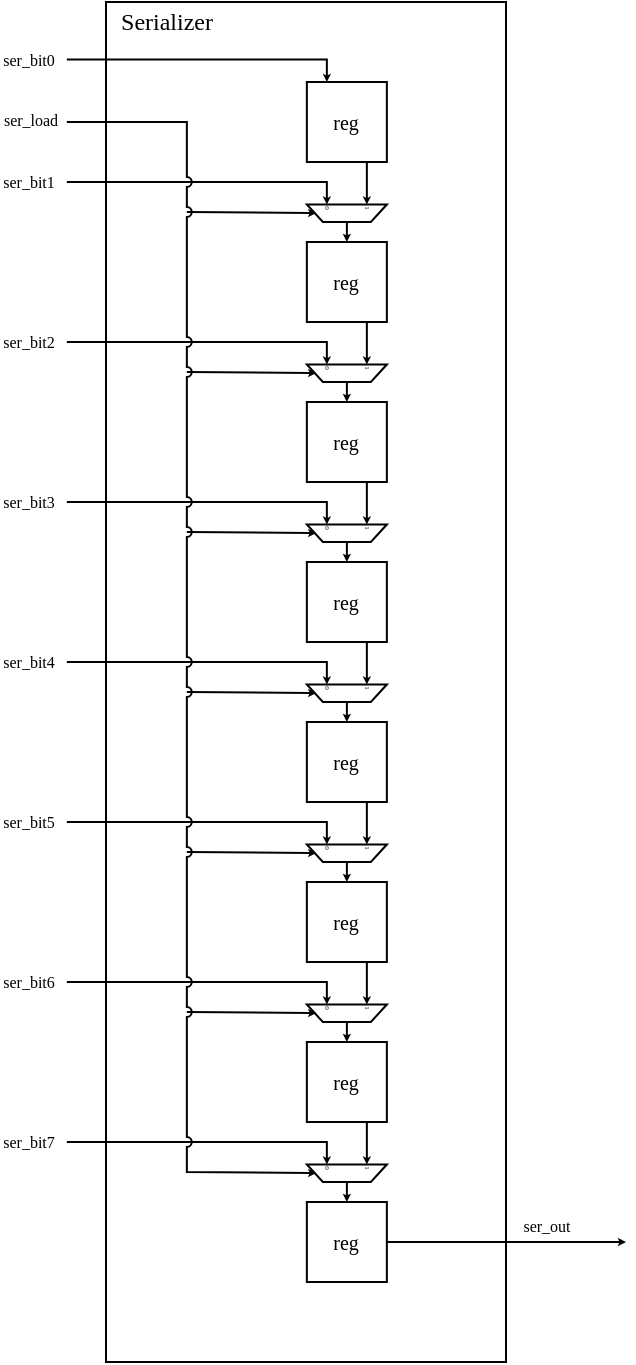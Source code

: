 <mxfile version="16.6.2" type="github">
  <diagram id="MqHUhfrrWIdtyrn8XvhO" name="Page-1">
    <mxGraphModel dx="785" dy="544" grid="1" gridSize="10" guides="1" tooltips="1" connect="1" arrows="1" fold="1" page="1" pageScale="1" pageWidth="827" pageHeight="1169" math="0" shadow="0">
      <root>
        <mxCell id="0" />
        <mxCell id="1" parent="0" />
        <mxCell id="OKn4Y-EZjeskhZOx6g82-7" value="reg" style="whiteSpace=wrap;html=1;aspect=fixed;fontFamily=Times New Roman;fontSize=10;" vertex="1" parent="1">
          <mxGeometry x="260.43" y="80" width="40" height="40" as="geometry" />
        </mxCell>
        <mxCell id="OKn4Y-EZjeskhZOx6g82-15" value="" style="shape=stencil(vZVRb4MgEMc/Da8NyprudXHb4x6WfQGqtJIiGGDa7tPvEOyqrXYx2sSgd3/4cZxwIJKYnJYMxThH5BXFcYQxtGDXPZuakqXWOyuqOd0K5hVjtTqwmmc2MLjMmebWqeQN4Rfo4x6SpEpKgHAlTUe50AFGuYSx+OhhYfpTxyqBXzDLdAjSe1H8PhW7itdLkTfzkVfrZZIRPSbHsyUiWgrcjTha6sfNBo6mY0kCnqEDSZItTQ97rb5ldj1qUNspzW4If7K0hv+4atO8mvCe8Piy3aAdLbg4gR0+moFfsEgDvg9WQ/upCirvkLgQvlaNdCqpq2JXQisXqmJ3atNtcgsQXF4AztU1IOZgPE9g9PY9/hciFcqMpRL8A9kkiWVHt43hd3Q26XlJ3ayE01NRwffS+wqeZe0FNBRAfxI8Nslm4iSDO6pJwNWJaLz+zm0cvw==);whiteSpace=wrap;html=1;verticalAlign=middle;spacingTop=0;spacingLeft=5;rotation=90;fontFamily=Times New Roman;fontSize=10;autosize=0;" vertex="1" parent="1">
          <mxGeometry x="276.06" y="125.63" width="8.75" height="40" as="geometry" />
        </mxCell>
        <mxCell id="OKn4Y-EZjeskhZOx6g82-16" value="" style="endArrow=classic;html=1;rounded=0;fontFamily=Times New Roman;fontSize=10;exitX=1;exitY=0.5;exitDx=0;exitDy=0;jumpSize=1;strokeWidth=1;endSize=1;startSize=1;" edge="1" parent="1" source="OKn4Y-EZjeskhZOx6g82-15">
          <mxGeometry width="50" height="50" relative="1" as="geometry">
            <mxPoint x="230.43" y="220" as="sourcePoint" />
            <mxPoint x="280.43" y="160" as="targetPoint" />
          </mxGeometry>
        </mxCell>
        <mxCell id="OKn4Y-EZjeskhZOx6g82-18" value="" style="endArrow=classic;html=1;rounded=0;fontFamily=Times New Roman;fontSize=10;jumpSize=1;strokeWidth=1;endSize=1;startSize=1;entryX=0;entryY=0.25;entryDx=0;entryDy=0;exitX=0.75;exitY=1;exitDx=0;exitDy=0;" edge="1" parent="1" source="OKn4Y-EZjeskhZOx6g82-7" target="OKn4Y-EZjeskhZOx6g82-15">
          <mxGeometry width="50" height="50" relative="1" as="geometry">
            <mxPoint x="290.43" y="160" as="sourcePoint" />
            <mxPoint x="290.43" y="140" as="targetPoint" />
          </mxGeometry>
        </mxCell>
        <mxCell id="OKn4Y-EZjeskhZOx6g82-21" value="" style="endArrow=classic;html=1;rounded=0;fontFamily=Times New Roman;fontSize=10;startSize=1;endSize=1;strokeWidth=1;jumpSize=1;entryX=0;entryY=0.75;entryDx=0;entryDy=0;" edge="1" parent="1" target="OKn4Y-EZjeskhZOx6g82-15">
          <mxGeometry width="50" height="50" relative="1" as="geometry">
            <mxPoint x="140.43" y="130" as="sourcePoint" />
            <mxPoint x="250.43" y="140" as="targetPoint" />
            <Array as="points">
              <mxPoint x="270.43" y="130" />
            </Array>
          </mxGeometry>
        </mxCell>
        <mxCell id="OKn4Y-EZjeskhZOx6g82-22" value="" style="endArrow=classic;html=1;rounded=0;fontFamily=Times New Roman;fontSize=10;startSize=1;endSize=1;strokeWidth=1;jumpSize=1;entryX=0.485;entryY=0.883;entryDx=0;entryDy=0;entryPerimeter=0;" edge="1" parent="1" target="OKn4Y-EZjeskhZOx6g82-15">
          <mxGeometry width="50" height="50" relative="1" as="geometry">
            <mxPoint x="200.43" y="145" as="sourcePoint" />
            <mxPoint x="250.43" y="140" as="targetPoint" />
            <Array as="points" />
          </mxGeometry>
        </mxCell>
        <mxCell id="OKn4Y-EZjeskhZOx6g82-23" value="reg" style="whiteSpace=wrap;html=1;aspect=fixed;fontFamily=Times New Roman;fontSize=10;" vertex="1" parent="1">
          <mxGeometry x="260.43" y="160" width="40" height="40" as="geometry" />
        </mxCell>
        <mxCell id="OKn4Y-EZjeskhZOx6g82-24" value="" style="shape=stencil(vZVRb4MgEMc/Da8NyprudXHb4x6WfQGqtJIiGGDa7tPvEOyqrXYx2sSgd3/4cZxwIJKYnJYMxThH5BXFcYQxtGDXPZuakqXWOyuqOd0K5hVjtTqwmmc2MLjMmebWqeQN4Rfo4x6SpEpKgHAlTUe50AFGuYSx+OhhYfpTxyqBXzDLdAjSe1H8PhW7itdLkTfzkVfrZZIRPSbHsyUiWgrcjTha6sfNBo6mY0kCnqEDSZItTQ97rb5ldj1qUNspzW4If7K0hv+4atO8mvCe8Piy3aAdLbg4gR0+moFfsEgDvg9WQ/upCirvkLgQvlaNdCqpq2JXQisXqmJ3atNtcgsQXF4AztU1IOZgPE9g9PY9/hciFcqMpRL8A9kkiWVHt43hd3Q26XlJ3ayE01NRwffS+wqeZe0FNBRAfxI8Nslm4iSDO6pJwNWJaLz+zm0cvw==);whiteSpace=wrap;html=1;verticalAlign=middle;spacingTop=0;spacingLeft=5;rotation=90;fontFamily=Times New Roman;fontSize=10;autosize=0;" vertex="1" parent="1">
          <mxGeometry x="276.06" y="205.63" width="8.75" height="40" as="geometry" />
        </mxCell>
        <mxCell id="OKn4Y-EZjeskhZOx6g82-25" value="" style="endArrow=classic;html=1;rounded=0;fontFamily=Times New Roman;fontSize=10;exitX=1;exitY=0.5;exitDx=0;exitDy=0;jumpSize=1;strokeWidth=1;endSize=1;startSize=1;" edge="1" parent="1" source="OKn4Y-EZjeskhZOx6g82-24">
          <mxGeometry width="50" height="50" relative="1" as="geometry">
            <mxPoint x="230.43" y="300" as="sourcePoint" />
            <mxPoint x="280.43" y="240" as="targetPoint" />
          </mxGeometry>
        </mxCell>
        <mxCell id="OKn4Y-EZjeskhZOx6g82-26" value="" style="endArrow=classic;html=1;rounded=0;fontFamily=Times New Roman;fontSize=10;jumpSize=1;strokeWidth=1;endSize=1;startSize=1;entryX=0;entryY=0.25;entryDx=0;entryDy=0;exitX=0.75;exitY=1;exitDx=0;exitDy=0;" edge="1" parent="1" source="OKn4Y-EZjeskhZOx6g82-23" target="OKn4Y-EZjeskhZOx6g82-24">
          <mxGeometry width="50" height="50" relative="1" as="geometry">
            <mxPoint x="290.43" y="240" as="sourcePoint" />
            <mxPoint x="290.43" y="220" as="targetPoint" />
          </mxGeometry>
        </mxCell>
        <mxCell id="OKn4Y-EZjeskhZOx6g82-27" value="" style="endArrow=classic;html=1;rounded=0;fontFamily=Times New Roman;fontSize=10;startSize=1;endSize=1;strokeWidth=1;jumpSize=5;entryX=0;entryY=0.75;entryDx=0;entryDy=0;jumpStyle=arc;" edge="1" parent="1" target="OKn4Y-EZjeskhZOx6g82-24">
          <mxGeometry width="50" height="50" relative="1" as="geometry">
            <mxPoint x="140.43" y="210" as="sourcePoint" />
            <mxPoint x="250.43" y="220" as="targetPoint" />
            <Array as="points">
              <mxPoint x="270.43" y="210" />
            </Array>
          </mxGeometry>
        </mxCell>
        <mxCell id="OKn4Y-EZjeskhZOx6g82-28" value="" style="endArrow=classic;html=1;rounded=0;fontFamily=Times New Roman;fontSize=10;startSize=1;endSize=1;strokeWidth=1;jumpSize=1;entryX=0.485;entryY=0.883;entryDx=0;entryDy=0;entryPerimeter=0;" edge="1" parent="1" target="OKn4Y-EZjeskhZOx6g82-24">
          <mxGeometry width="50" height="50" relative="1" as="geometry">
            <mxPoint x="200.43" y="225" as="sourcePoint" />
            <mxPoint x="250.43" y="220" as="targetPoint" />
          </mxGeometry>
        </mxCell>
        <mxCell id="OKn4Y-EZjeskhZOx6g82-29" value="reg" style="whiteSpace=wrap;html=1;aspect=fixed;fontFamily=Times New Roman;fontSize=10;" vertex="1" parent="1">
          <mxGeometry x="260.43" y="240" width="40" height="40" as="geometry" />
        </mxCell>
        <mxCell id="OKn4Y-EZjeskhZOx6g82-30" value="" style="shape=stencil(vZVRb4MgEMc/Da8NyprudXHb4x6WfQGqtJIiGGDa7tPvEOyqrXYx2sSgd3/4cZxwIJKYnJYMxThH5BXFcYQxtGDXPZuakqXWOyuqOd0K5hVjtTqwmmc2MLjMmebWqeQN4Rfo4x6SpEpKgHAlTUe50AFGuYSx+OhhYfpTxyqBXzDLdAjSe1H8PhW7itdLkTfzkVfrZZIRPSbHsyUiWgrcjTha6sfNBo6mY0kCnqEDSZItTQ97rb5ldj1qUNspzW4If7K0hv+4atO8mvCe8Piy3aAdLbg4gR0+moFfsEgDvg9WQ/upCirvkLgQvlaNdCqpq2JXQisXqmJ3atNtcgsQXF4AztU1IOZgPE9g9PY9/hciFcqMpRL8A9kkiWVHt43hd3Q26XlJ3ayE01NRwffS+wqeZe0FNBRAfxI8Nslm4iSDO6pJwNWJaLz+zm0cvw==);whiteSpace=wrap;html=1;verticalAlign=middle;spacingTop=0;spacingLeft=5;rotation=90;fontFamily=Times New Roman;fontSize=10;autosize=0;" vertex="1" parent="1">
          <mxGeometry x="276.06" y="285.63" width="8.75" height="40" as="geometry" />
        </mxCell>
        <mxCell id="OKn4Y-EZjeskhZOx6g82-31" value="" style="endArrow=classic;html=1;rounded=0;fontFamily=Times New Roman;fontSize=10;exitX=1;exitY=0.5;exitDx=0;exitDy=0;jumpSize=1;strokeWidth=1;endSize=1;startSize=1;" edge="1" parent="1" source="OKn4Y-EZjeskhZOx6g82-30">
          <mxGeometry width="50" height="50" relative="1" as="geometry">
            <mxPoint x="230.43" y="380" as="sourcePoint" />
            <mxPoint x="280.43" y="320" as="targetPoint" />
          </mxGeometry>
        </mxCell>
        <mxCell id="OKn4Y-EZjeskhZOx6g82-32" value="" style="endArrow=classic;html=1;rounded=0;fontFamily=Times New Roman;fontSize=10;jumpSize=1;strokeWidth=1;endSize=1;startSize=1;entryX=0;entryY=0.25;entryDx=0;entryDy=0;exitX=0.75;exitY=1;exitDx=0;exitDy=0;" edge="1" parent="1" source="OKn4Y-EZjeskhZOx6g82-29" target="OKn4Y-EZjeskhZOx6g82-30">
          <mxGeometry width="50" height="50" relative="1" as="geometry">
            <mxPoint x="290.43" y="320" as="sourcePoint" />
            <mxPoint x="290.43" y="300" as="targetPoint" />
          </mxGeometry>
        </mxCell>
        <mxCell id="OKn4Y-EZjeskhZOx6g82-33" value="" style="endArrow=classic;html=1;rounded=0;fontFamily=Times New Roman;fontSize=10;startSize=1;endSize=1;strokeWidth=1;jumpSize=1;entryX=0;entryY=0.75;entryDx=0;entryDy=0;" edge="1" parent="1" target="OKn4Y-EZjeskhZOx6g82-30">
          <mxGeometry width="50" height="50" relative="1" as="geometry">
            <mxPoint x="140.43" y="290" as="sourcePoint" />
            <mxPoint x="250.43" y="300" as="targetPoint" />
            <Array as="points">
              <mxPoint x="270.43" y="290" />
            </Array>
          </mxGeometry>
        </mxCell>
        <mxCell id="OKn4Y-EZjeskhZOx6g82-34" value="" style="endArrow=classic;html=1;rounded=0;fontFamily=Times New Roman;fontSize=10;startSize=1;endSize=1;strokeWidth=1;jumpSize=1;entryX=0.485;entryY=0.883;entryDx=0;entryDy=0;entryPerimeter=0;" edge="1" parent="1" target="OKn4Y-EZjeskhZOx6g82-30">
          <mxGeometry width="50" height="50" relative="1" as="geometry">
            <mxPoint x="200.43" y="305" as="sourcePoint" />
            <mxPoint x="250.43" y="300" as="targetPoint" />
          </mxGeometry>
        </mxCell>
        <mxCell id="OKn4Y-EZjeskhZOx6g82-35" value="reg" style="whiteSpace=wrap;html=1;aspect=fixed;fontFamily=Times New Roman;fontSize=10;" vertex="1" parent="1">
          <mxGeometry x="260.43" y="320" width="40" height="40" as="geometry" />
        </mxCell>
        <mxCell id="OKn4Y-EZjeskhZOx6g82-36" value="" style="shape=stencil(vZVRb4MgEMc/Da8NyprudXHb4x6WfQGqtJIiGGDa7tPvEOyqrXYx2sSgd3/4cZxwIJKYnJYMxThH5BXFcYQxtGDXPZuakqXWOyuqOd0K5hVjtTqwmmc2MLjMmebWqeQN4Rfo4x6SpEpKgHAlTUe50AFGuYSx+OhhYfpTxyqBXzDLdAjSe1H8PhW7itdLkTfzkVfrZZIRPSbHsyUiWgrcjTha6sfNBo6mY0kCnqEDSZItTQ97rb5ldj1qUNspzW4If7K0hv+4atO8mvCe8Piy3aAdLbg4gR0+moFfsEgDvg9WQ/upCirvkLgQvlaNdCqpq2JXQisXqmJ3atNtcgsQXF4AztU1IOZgPE9g9PY9/hciFcqMpRL8A9kkiWVHt43hd3Q26XlJ3ayE01NRwffS+wqeZe0FNBRAfxI8Nslm4iSDO6pJwNWJaLz+zm0cvw==);whiteSpace=wrap;html=1;verticalAlign=middle;spacingTop=0;spacingLeft=5;rotation=90;fontFamily=Times New Roman;fontSize=10;autosize=0;" vertex="1" parent="1">
          <mxGeometry x="276.06" y="365.63" width="8.75" height="40" as="geometry" />
        </mxCell>
        <mxCell id="OKn4Y-EZjeskhZOx6g82-37" value="" style="endArrow=classic;html=1;rounded=0;fontFamily=Times New Roman;fontSize=10;exitX=1;exitY=0.5;exitDx=0;exitDy=0;jumpSize=1;strokeWidth=1;endSize=1;startSize=1;" edge="1" parent="1" source="OKn4Y-EZjeskhZOx6g82-36">
          <mxGeometry width="50" height="50" relative="1" as="geometry">
            <mxPoint x="230.43" y="460" as="sourcePoint" />
            <mxPoint x="280.43" y="400" as="targetPoint" />
          </mxGeometry>
        </mxCell>
        <mxCell id="OKn4Y-EZjeskhZOx6g82-38" value="" style="endArrow=classic;html=1;rounded=0;fontFamily=Times New Roman;fontSize=10;jumpSize=1;strokeWidth=1;endSize=1;startSize=1;entryX=0;entryY=0.25;entryDx=0;entryDy=0;exitX=0.75;exitY=1;exitDx=0;exitDy=0;" edge="1" parent="1" source="OKn4Y-EZjeskhZOx6g82-35" target="OKn4Y-EZjeskhZOx6g82-36">
          <mxGeometry width="50" height="50" relative="1" as="geometry">
            <mxPoint x="290.43" y="400" as="sourcePoint" />
            <mxPoint x="290.43" y="380" as="targetPoint" />
          </mxGeometry>
        </mxCell>
        <mxCell id="OKn4Y-EZjeskhZOx6g82-39" value="" style="endArrow=classic;html=1;rounded=0;fontFamily=Times New Roman;fontSize=10;startSize=1;endSize=1;strokeWidth=1;jumpSize=1;entryX=0;entryY=0.75;entryDx=0;entryDy=0;" edge="1" parent="1" target="OKn4Y-EZjeskhZOx6g82-36">
          <mxGeometry width="50" height="50" relative="1" as="geometry">
            <mxPoint x="140.43" y="370" as="sourcePoint" />
            <mxPoint x="250.43" y="380" as="targetPoint" />
            <Array as="points">
              <mxPoint x="270.43" y="370" />
            </Array>
          </mxGeometry>
        </mxCell>
        <mxCell id="OKn4Y-EZjeskhZOx6g82-40" value="" style="endArrow=classic;html=1;rounded=0;fontFamily=Times New Roman;fontSize=10;startSize=1;endSize=1;strokeWidth=1;jumpSize=1;entryX=0.485;entryY=0.883;entryDx=0;entryDy=0;entryPerimeter=0;" edge="1" parent="1" target="OKn4Y-EZjeskhZOx6g82-36">
          <mxGeometry width="50" height="50" relative="1" as="geometry">
            <mxPoint x="200.43" y="385" as="sourcePoint" />
            <mxPoint x="250.43" y="380" as="targetPoint" />
          </mxGeometry>
        </mxCell>
        <mxCell id="OKn4Y-EZjeskhZOx6g82-41" value="reg" style="whiteSpace=wrap;html=1;aspect=fixed;fontFamily=Times New Roman;fontSize=10;" vertex="1" parent="1">
          <mxGeometry x="260.43" y="400" width="40" height="40" as="geometry" />
        </mxCell>
        <mxCell id="OKn4Y-EZjeskhZOx6g82-42" value="" style="shape=stencil(vZVRb4MgEMc/Da8NyprudXHb4x6WfQGqtJIiGGDa7tPvEOyqrXYx2sSgd3/4cZxwIJKYnJYMxThH5BXFcYQxtGDXPZuakqXWOyuqOd0K5hVjtTqwmmc2MLjMmebWqeQN4Rfo4x6SpEpKgHAlTUe50AFGuYSx+OhhYfpTxyqBXzDLdAjSe1H8PhW7itdLkTfzkVfrZZIRPSbHsyUiWgrcjTha6sfNBo6mY0kCnqEDSZItTQ97rb5ldj1qUNspzW4If7K0hv+4atO8mvCe8Piy3aAdLbg4gR0+moFfsEgDvg9WQ/upCirvkLgQvlaNdCqpq2JXQisXqmJ3atNtcgsQXF4AztU1IOZgPE9g9PY9/hciFcqMpRL8A9kkiWVHt43hd3Q26XlJ3ayE01NRwffS+wqeZe0FNBRAfxI8Nslm4iSDO6pJwNWJaLz+zm0cvw==);whiteSpace=wrap;html=1;verticalAlign=middle;spacingTop=0;spacingLeft=5;rotation=90;fontFamily=Times New Roman;fontSize=10;autosize=0;" vertex="1" parent="1">
          <mxGeometry x="276.06" y="445.63" width="8.75" height="40" as="geometry" />
        </mxCell>
        <mxCell id="OKn4Y-EZjeskhZOx6g82-43" value="" style="endArrow=classic;html=1;rounded=0;fontFamily=Times New Roman;fontSize=10;exitX=1;exitY=0.5;exitDx=0;exitDy=0;jumpSize=1;strokeWidth=1;endSize=1;startSize=1;" edge="1" parent="1" source="OKn4Y-EZjeskhZOx6g82-42">
          <mxGeometry width="50" height="50" relative="1" as="geometry">
            <mxPoint x="230.43" y="540" as="sourcePoint" />
            <mxPoint x="280.43" y="480" as="targetPoint" />
          </mxGeometry>
        </mxCell>
        <mxCell id="OKn4Y-EZjeskhZOx6g82-44" value="" style="endArrow=classic;html=1;rounded=0;fontFamily=Times New Roman;fontSize=10;jumpSize=1;strokeWidth=1;endSize=1;startSize=1;entryX=0;entryY=0.25;entryDx=0;entryDy=0;exitX=0.75;exitY=1;exitDx=0;exitDy=0;" edge="1" parent="1" source="OKn4Y-EZjeskhZOx6g82-41" target="OKn4Y-EZjeskhZOx6g82-42">
          <mxGeometry width="50" height="50" relative="1" as="geometry">
            <mxPoint x="290.43" y="480" as="sourcePoint" />
            <mxPoint x="290.43" y="460" as="targetPoint" />
          </mxGeometry>
        </mxCell>
        <mxCell id="OKn4Y-EZjeskhZOx6g82-45" value="" style="endArrow=classic;html=1;rounded=0;fontFamily=Times New Roman;fontSize=10;startSize=1;endSize=1;strokeWidth=1;jumpSize=1;entryX=0;entryY=0.75;entryDx=0;entryDy=0;" edge="1" parent="1" target="OKn4Y-EZjeskhZOx6g82-42">
          <mxGeometry width="50" height="50" relative="1" as="geometry">
            <mxPoint x="140.43" y="450" as="sourcePoint" />
            <mxPoint x="250.43" y="460" as="targetPoint" />
            <Array as="points">
              <mxPoint x="270.43" y="450" />
            </Array>
          </mxGeometry>
        </mxCell>
        <mxCell id="OKn4Y-EZjeskhZOx6g82-46" value="" style="endArrow=classic;html=1;rounded=0;fontFamily=Times New Roman;fontSize=10;startSize=1;endSize=1;strokeWidth=1;jumpSize=1;entryX=0.485;entryY=0.883;entryDx=0;entryDy=0;entryPerimeter=0;" edge="1" parent="1" target="OKn4Y-EZjeskhZOx6g82-42">
          <mxGeometry width="50" height="50" relative="1" as="geometry">
            <mxPoint x="200.43" y="465" as="sourcePoint" />
            <mxPoint x="250.43" y="460" as="targetPoint" />
          </mxGeometry>
        </mxCell>
        <mxCell id="OKn4Y-EZjeskhZOx6g82-47" value="reg" style="whiteSpace=wrap;html=1;aspect=fixed;fontFamily=Times New Roman;fontSize=10;" vertex="1" parent="1">
          <mxGeometry x="260.43" y="480" width="40" height="40" as="geometry" />
        </mxCell>
        <mxCell id="OKn4Y-EZjeskhZOx6g82-48" value="" style="shape=stencil(vZVRb4MgEMc/Da8NyprudXHb4x6WfQGqtJIiGGDa7tPvEOyqrXYx2sSgd3/4cZxwIJKYnJYMxThH5BXFcYQxtGDXPZuakqXWOyuqOd0K5hVjtTqwmmc2MLjMmebWqeQN4Rfo4x6SpEpKgHAlTUe50AFGuYSx+OhhYfpTxyqBXzDLdAjSe1H8PhW7itdLkTfzkVfrZZIRPSbHsyUiWgrcjTha6sfNBo6mY0kCnqEDSZItTQ97rb5ldj1qUNspzW4If7K0hv+4atO8mvCe8Piy3aAdLbg4gR0+moFfsEgDvg9WQ/upCirvkLgQvlaNdCqpq2JXQisXqmJ3atNtcgsQXF4AztU1IOZgPE9g9PY9/hciFcqMpRL8A9kkiWVHt43hd3Q26XlJ3ayE01NRwffS+wqeZe0FNBRAfxI8Nslm4iSDO6pJwNWJaLz+zm0cvw==);whiteSpace=wrap;html=1;verticalAlign=middle;spacingTop=0;spacingLeft=5;rotation=90;fontFamily=Times New Roman;fontSize=10;autosize=0;" vertex="1" parent="1">
          <mxGeometry x="276.06" y="525.63" width="8.75" height="40" as="geometry" />
        </mxCell>
        <mxCell id="OKn4Y-EZjeskhZOx6g82-49" value="" style="endArrow=classic;html=1;rounded=0;fontFamily=Times New Roman;fontSize=10;exitX=1;exitY=0.5;exitDx=0;exitDy=0;jumpSize=1;strokeWidth=1;endSize=1;startSize=1;" edge="1" parent="1" source="OKn4Y-EZjeskhZOx6g82-48">
          <mxGeometry width="50" height="50" relative="1" as="geometry">
            <mxPoint x="230.43" y="620" as="sourcePoint" />
            <mxPoint x="280.43" y="560" as="targetPoint" />
          </mxGeometry>
        </mxCell>
        <mxCell id="OKn4Y-EZjeskhZOx6g82-50" value="" style="endArrow=classic;html=1;rounded=0;fontFamily=Times New Roman;fontSize=10;jumpSize=1;strokeWidth=1;endSize=1;startSize=1;entryX=0;entryY=0.25;entryDx=0;entryDy=0;exitX=0.75;exitY=1;exitDx=0;exitDy=0;" edge="1" parent="1" source="OKn4Y-EZjeskhZOx6g82-47" target="OKn4Y-EZjeskhZOx6g82-48">
          <mxGeometry width="50" height="50" relative="1" as="geometry">
            <mxPoint x="290.43" y="560" as="sourcePoint" />
            <mxPoint x="290.43" y="540" as="targetPoint" />
          </mxGeometry>
        </mxCell>
        <mxCell id="OKn4Y-EZjeskhZOx6g82-51" value="" style="endArrow=classic;html=1;rounded=0;fontFamily=Times New Roman;fontSize=10;startSize=1;endSize=1;strokeWidth=1;jumpSize=1;entryX=0;entryY=0.75;entryDx=0;entryDy=0;" edge="1" parent="1" target="OKn4Y-EZjeskhZOx6g82-48">
          <mxGeometry width="50" height="50" relative="1" as="geometry">
            <mxPoint x="140.43" y="530" as="sourcePoint" />
            <mxPoint x="250.43" y="540" as="targetPoint" />
            <Array as="points">
              <mxPoint x="270.43" y="530" />
            </Array>
          </mxGeometry>
        </mxCell>
        <mxCell id="OKn4Y-EZjeskhZOx6g82-52" value="" style="endArrow=classic;html=1;rounded=0;fontFamily=Times New Roman;fontSize=10;startSize=1;endSize=1;strokeWidth=1;jumpSize=1;entryX=0.485;entryY=0.883;entryDx=0;entryDy=0;entryPerimeter=0;" edge="1" parent="1" target="OKn4Y-EZjeskhZOx6g82-48">
          <mxGeometry width="50" height="50" relative="1" as="geometry">
            <mxPoint x="200.43" y="545" as="sourcePoint" />
            <mxPoint x="250.43" y="540" as="targetPoint" />
          </mxGeometry>
        </mxCell>
        <mxCell id="OKn4Y-EZjeskhZOx6g82-53" value="reg" style="whiteSpace=wrap;html=1;aspect=fixed;fontFamily=Times New Roman;fontSize=10;" vertex="1" parent="1">
          <mxGeometry x="260.43" y="560" width="40" height="40" as="geometry" />
        </mxCell>
        <mxCell id="OKn4Y-EZjeskhZOx6g82-54" value="" style="shape=stencil(vZVRb4MgEMc/Da8NyprudXHb4x6WfQGqtJIiGGDa7tPvEOyqrXYx2sSgd3/4cZxwIJKYnJYMxThH5BXFcYQxtGDXPZuakqXWOyuqOd0K5hVjtTqwmmc2MLjMmebWqeQN4Rfo4x6SpEpKgHAlTUe50AFGuYSx+OhhYfpTxyqBXzDLdAjSe1H8PhW7itdLkTfzkVfrZZIRPSbHsyUiWgrcjTha6sfNBo6mY0kCnqEDSZItTQ97rb5ldj1qUNspzW4If7K0hv+4atO8mvCe8Piy3aAdLbg4gR0+moFfsEgDvg9WQ/upCirvkLgQvlaNdCqpq2JXQisXqmJ3atNtcgsQXF4AztU1IOZgPE9g9PY9/hciFcqMpRL8A9kkiWVHt43hd3Q26XlJ3ayE01NRwffS+wqeZe0FNBRAfxI8Nslm4iSDO6pJwNWJaLz+zm0cvw==);whiteSpace=wrap;html=1;verticalAlign=middle;spacingTop=0;spacingLeft=5;rotation=90;fontFamily=Times New Roman;fontSize=10;autosize=0;" vertex="1" parent="1">
          <mxGeometry x="276.06" y="605.63" width="8.75" height="40" as="geometry" />
        </mxCell>
        <mxCell id="OKn4Y-EZjeskhZOx6g82-55" value="" style="endArrow=classic;html=1;rounded=0;fontFamily=Times New Roman;fontSize=10;exitX=1;exitY=0.5;exitDx=0;exitDy=0;jumpSize=1;strokeWidth=1;endSize=1;startSize=1;" edge="1" parent="1" source="OKn4Y-EZjeskhZOx6g82-54">
          <mxGeometry width="50" height="50" relative="1" as="geometry">
            <mxPoint x="230.43" y="700" as="sourcePoint" />
            <mxPoint x="280.43" y="640" as="targetPoint" />
          </mxGeometry>
        </mxCell>
        <mxCell id="OKn4Y-EZjeskhZOx6g82-56" value="" style="endArrow=classic;html=1;rounded=0;fontFamily=Times New Roman;fontSize=10;jumpSize=1;strokeWidth=1;endSize=1;startSize=1;entryX=0;entryY=0.25;entryDx=0;entryDy=0;exitX=0.75;exitY=1;exitDx=0;exitDy=0;" edge="1" parent="1" source="OKn4Y-EZjeskhZOx6g82-53" target="OKn4Y-EZjeskhZOx6g82-54">
          <mxGeometry width="50" height="50" relative="1" as="geometry">
            <mxPoint x="290.43" y="640" as="sourcePoint" />
            <mxPoint x="290.43" y="620" as="targetPoint" />
          </mxGeometry>
        </mxCell>
        <mxCell id="OKn4Y-EZjeskhZOx6g82-57" value="" style="endArrow=classic;html=1;rounded=0;fontFamily=Times New Roman;fontSize=10;startSize=1;endSize=1;strokeWidth=1;jumpSize=1;entryX=0;entryY=0.75;entryDx=0;entryDy=0;" edge="1" parent="1" target="OKn4Y-EZjeskhZOx6g82-54">
          <mxGeometry width="50" height="50" relative="1" as="geometry">
            <mxPoint x="140.43" y="610" as="sourcePoint" />
            <mxPoint x="250.43" y="620" as="targetPoint" />
            <Array as="points">
              <mxPoint x="270.43" y="610" />
            </Array>
          </mxGeometry>
        </mxCell>
        <mxCell id="OKn4Y-EZjeskhZOx6g82-58" value="" style="endArrow=classic;html=1;rounded=0;fontFamily=Times New Roman;fontSize=10;startSize=1;endSize=1;strokeWidth=1;jumpSize=5;entryX=0.485;entryY=0.883;entryDx=0;entryDy=0;entryPerimeter=0;jumpStyle=arc;" edge="1" parent="1" target="OKn4Y-EZjeskhZOx6g82-54">
          <mxGeometry width="50" height="50" relative="1" as="geometry">
            <mxPoint x="140.43" y="100" as="sourcePoint" />
            <mxPoint x="250.43" y="620" as="targetPoint" />
            <Array as="points">
              <mxPoint x="200.43" y="100" />
              <mxPoint x="200.43" y="625" />
            </Array>
          </mxGeometry>
        </mxCell>
        <mxCell id="OKn4Y-EZjeskhZOx6g82-65" value="&lt;font style=&quot;font-size: 8px&quot;&gt;ser_load&lt;/font&gt;" style="edgeLabel;html=1;align=center;verticalAlign=middle;resizable=0;points=[];fontSize=10;fontFamily=Times New Roman;labelBackgroundColor=none;" vertex="1" connectable="0" parent="OKn4Y-EZjeskhZOx6g82-58">
          <mxGeometry x="-0.973" y="1" relative="1" as="geometry">
            <mxPoint x="-28" y="-1" as="offset" />
          </mxGeometry>
        </mxCell>
        <mxCell id="OKn4Y-EZjeskhZOx6g82-59" value="reg" style="whiteSpace=wrap;html=1;aspect=fixed;fontFamily=Times New Roman;fontSize=10;" vertex="1" parent="1">
          <mxGeometry x="260.43" y="640" width="40" height="40" as="geometry" />
        </mxCell>
        <mxCell id="OKn4Y-EZjeskhZOx6g82-67" value="ser_bit1" style="edgeLabel;html=1;align=center;verticalAlign=middle;resizable=0;points=[];fontSize=8;fontFamily=Times New Roman;" vertex="1" connectable="0" parent="1">
          <mxGeometry x="120.433" y="130" as="geometry" />
        </mxCell>
        <mxCell id="OKn4Y-EZjeskhZOx6g82-68" value="ser_bit2" style="edgeLabel;html=1;align=center;verticalAlign=middle;resizable=0;points=[];fontSize=8;fontFamily=Times New Roman;" vertex="1" connectable="0" parent="1">
          <mxGeometry x="120.573" y="210" as="geometry" />
        </mxCell>
        <mxCell id="OKn4Y-EZjeskhZOx6g82-69" value="ser_bit3" style="edgeLabel;html=1;align=center;verticalAlign=middle;resizable=0;points=[];fontSize=8;fontFamily=Times New Roman;" vertex="1" connectable="0" parent="1">
          <mxGeometry x="120.433" y="290" as="geometry" />
        </mxCell>
        <mxCell id="OKn4Y-EZjeskhZOx6g82-70" value="ser_bit4" style="edgeLabel;html=1;align=center;verticalAlign=middle;resizable=0;points=[];fontSize=8;fontFamily=Times New Roman;" vertex="1" connectable="0" parent="1">
          <mxGeometry x="120.57" y="370" as="geometry" />
        </mxCell>
        <mxCell id="OKn4Y-EZjeskhZOx6g82-71" value="ser_bit5" style="edgeLabel;html=1;align=center;verticalAlign=middle;resizable=0;points=[];fontSize=8;fontFamily=Times New Roman;" vertex="1" connectable="0" parent="1">
          <mxGeometry x="120.573" y="450" as="geometry" />
        </mxCell>
        <mxCell id="OKn4Y-EZjeskhZOx6g82-72" value="ser_bit6" style="edgeLabel;html=1;align=center;verticalAlign=middle;resizable=0;points=[];fontSize=8;fontFamily=Times New Roman;" vertex="1" connectable="0" parent="1">
          <mxGeometry x="120.713" y="530" as="geometry" />
        </mxCell>
        <mxCell id="OKn4Y-EZjeskhZOx6g82-73" value="ser_bit7" style="edgeLabel;html=1;align=center;verticalAlign=middle;resizable=0;points=[];fontSize=8;fontFamily=Times New Roman;" vertex="1" connectable="0" parent="1">
          <mxGeometry x="120.573" y="610" as="geometry" />
        </mxCell>
        <mxCell id="OKn4Y-EZjeskhZOx6g82-74" value="" style="endArrow=classic;html=1;rounded=0;fontFamily=Times New Roman;fontSize=10;startSize=1;endSize=1;strokeWidth=1;jumpSize=1;entryX=0;entryY=0.75;entryDx=0;entryDy=0;" edge="1" parent="1">
          <mxGeometry width="50" height="50" relative="1" as="geometry">
            <mxPoint x="140.43" y="68.75" as="sourcePoint" />
            <mxPoint x="270.435" y="80.005" as="targetPoint" />
            <Array as="points">
              <mxPoint x="270.43" y="68.75" />
            </Array>
          </mxGeometry>
        </mxCell>
        <mxCell id="OKn4Y-EZjeskhZOx6g82-76" value="ser_bit0" style="edgeLabel;html=1;align=center;verticalAlign=middle;resizable=0;points=[];fontSize=8;fontFamily=Times New Roman;" vertex="1" connectable="0" parent="OKn4Y-EZjeskhZOx6g82-74">
          <mxGeometry x="-0.87" y="2" relative="1" as="geometry">
            <mxPoint x="-29" y="2" as="offset" />
          </mxGeometry>
        </mxCell>
        <mxCell id="OKn4Y-EZjeskhZOx6g82-77" value="" style="endArrow=classic;html=1;rounded=0;fontFamily=Times New Roman;fontSize=8;startSize=1;endSize=1;strokeWidth=1;jumpStyle=arc;jumpSize=5;exitX=1;exitY=0.5;exitDx=0;exitDy=0;" edge="1" parent="1" source="OKn4Y-EZjeskhZOx6g82-59">
          <mxGeometry width="50" height="50" relative="1" as="geometry">
            <mxPoint x="290" y="500" as="sourcePoint" />
            <mxPoint x="420" y="660" as="targetPoint" />
          </mxGeometry>
        </mxCell>
        <mxCell id="OKn4Y-EZjeskhZOx6g82-78" value="ser_out" style="edgeLabel;html=1;align=center;verticalAlign=middle;resizable=0;points=[];fontSize=8;fontFamily=Times New Roman;" vertex="1" connectable="0" parent="OKn4Y-EZjeskhZOx6g82-77">
          <mxGeometry x="0.227" y="-1" relative="1" as="geometry">
            <mxPoint x="6" y="-9" as="offset" />
          </mxGeometry>
        </mxCell>
        <mxCell id="OKn4Y-EZjeskhZOx6g82-79" value="" style="rounded=0;whiteSpace=wrap;html=1;labelBackgroundColor=none;fontFamily=Times New Roman;fontSize=8;fillColor=none;" vertex="1" parent="1">
          <mxGeometry x="160" y="40" width="200" height="680" as="geometry" />
        </mxCell>
        <mxCell id="OKn4Y-EZjeskhZOx6g82-80" value="&lt;font style=&quot;font-size: 12px&quot;&gt;Serializer&lt;/font&gt;" style="text;html=1;align=center;verticalAlign=middle;resizable=0;points=[];autosize=1;strokeColor=none;fillColor=none;fontSize=8;fontFamily=Times New Roman;" vertex="1" parent="1">
          <mxGeometry x="160" y="40" width="60" height="20" as="geometry" />
        </mxCell>
      </root>
    </mxGraphModel>
  </diagram>
</mxfile>
